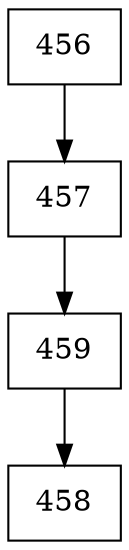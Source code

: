 digraph G {
  node [shape=record];
  node0 [label="{456}"];
  node0 -> node1;
  node1 [label="{457}"];
  node1 -> node2;
  node2 [label="{459}"];
  node2 -> node3;
  node3 [label="{458}"];
}
